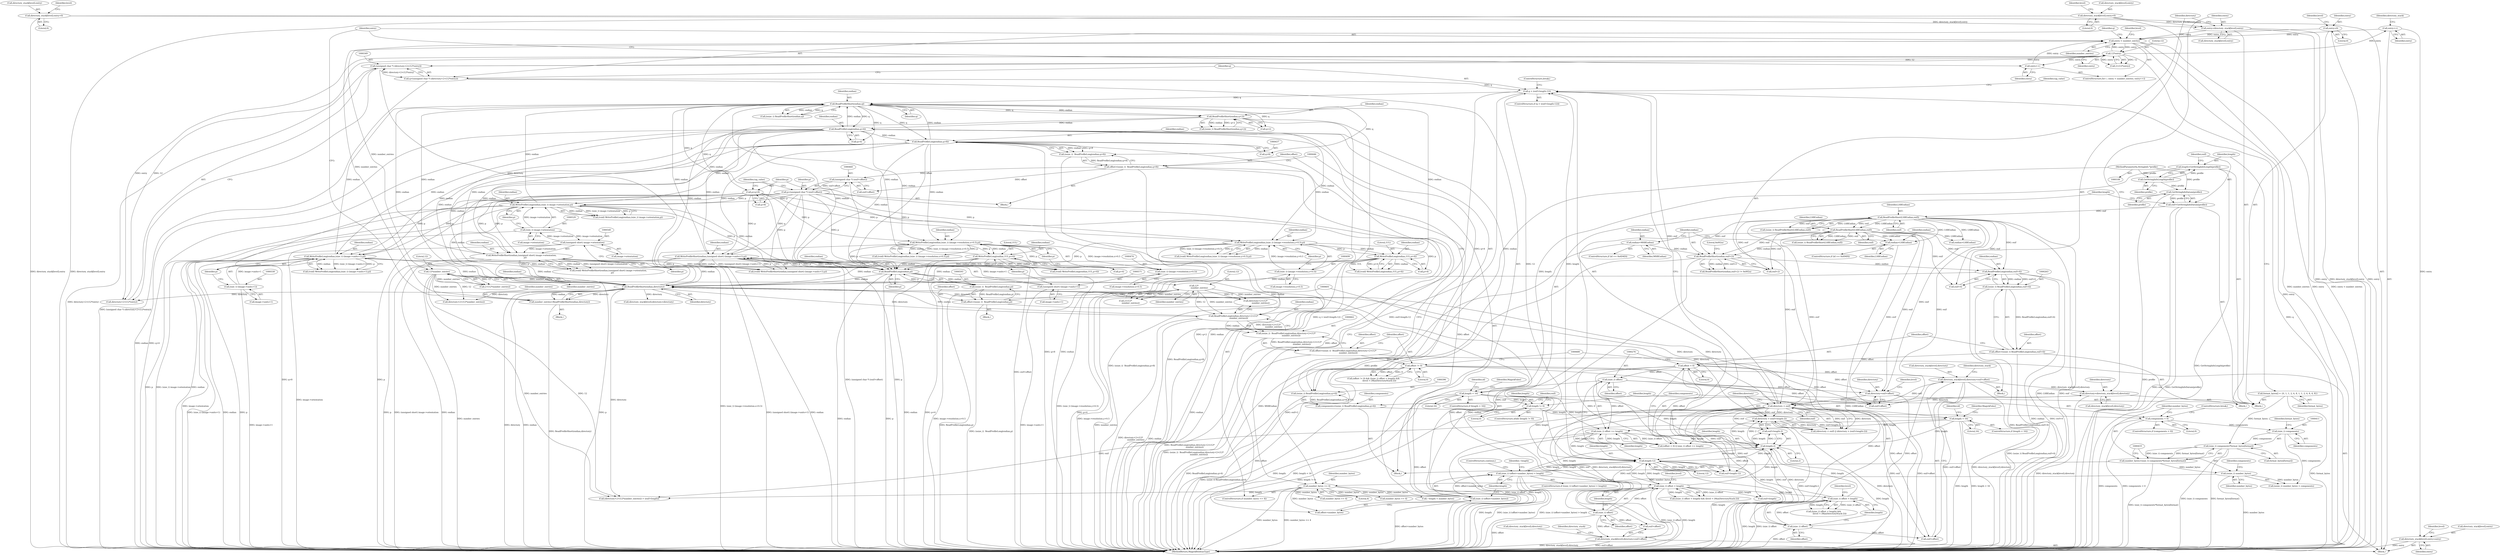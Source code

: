 digraph "0_ImageMagick_a7bb158b7bedd1449a34432feb3a67c8f1873bfa@array" {
"1000619" [label="(Call,directory_stack[level].entry=entry)"];
"1000617" [label="(Call,entry++)"];
"1000354" [label="(Call,12*entry)"];
"1000334" [label="(Call,entry < number_entries)"];
"1000289" [label="(Call,entry=0)"];
"1000337" [label="(Call,entry++)"];
"1000308" [label="(Call,entry=directory_stack[level].entry)"];
"1000637" [label="(Call,directory_stack[level].entry=0)"];
"1000698" [label="(Call,directory_stack[level].entry=0)"];
"1000328" [label="(Call,number_entries=ReadProfileShort(endian,directory))"];
"1000330" [label="(Call,ReadProfileShort(endian,directory))"];
"1000485" [label="(Call,WriteProfileLong(endian,1UL,p+4))"];
"1000471" [label="(Call,WriteProfileLong(endian,(size_t) (image->resolution.x+0.5),p))"];
"1000397" [label="(Call,ReadProfileLong(endian,q+4))"];
"1000377" [label="(Call,ReadProfileShort(endian,q+2))"];
"1000370" [label="(Call,ReadProfileShort(endian,q))"];
"1000510" [label="(Call,WriteProfileLong(endian,1UL,p+4))"];
"1000496" [label="(Call,WriteProfileLong(endian,(size_t) (image->resolution.y+0.5),p))"];
"1000438" [label="(Call,ReadProfileLong(endian,q+8))"];
"1000498" [label="(Call,(size_t) (image->resolution.y+0.5))"];
"1000427" [label="(Call,p=q+8)"];
"1000457" [label="(Call,p=(unsigned char *) (exif+offset))"];
"1000459" [label="(Call,(unsigned char *) (exif+offset))"];
"1000434" [label="(Call,offset=(ssize_t)  ReadProfileLong(endian,q+8))"];
"1000436" [label="(Call,(ssize_t)  ReadProfileLong(endian,q+8))"];
"1000555" [label="(Call,WriteProfileLong(endian,(size_t) (image->units+1),p))"];
"1000557" [label="(Call,(size_t) (image->units+1))"];
"1000526" [label="(Call,WriteProfileLong(endian,(size_t) image->orientation,p))"];
"1000528" [label="(Call,(size_t) image->orientation)"];
"1000539" [label="(Call,(unsigned short) image->orientation)"];
"1000568" [label="(Call,WriteProfileShort(endian,(unsigned short) (image->units+1),p))"];
"1000570" [label="(Call,(unsigned short) (image->units+1))"];
"1000537" [label="(Call,WriteProfileShort(endian,(unsigned short) image->orientation,\n            p))"];
"1000358" [label="(Call,q > (exif+length-12))"];
"1000346" [label="(Call,q=(unsigned char *) (directory+2+(12*entry)))"];
"1000348" [label="(Call,(unsigned char *) (directory+2+(12*entry)))"];
"1000317" [label="(Call,directory < exif)"];
"1000281" [label="(Call,directory=exif+offset)"];
"1000226" [label="(Call,ReadProfileShort(LSBEndian,exif))"];
"1000144" [label="(Call,ReadProfileShort(LSBEndian,exif))"];
"1000130" [label="(Call,exif=GetStringInfoDatum(profile))"];
"1000132" [label="(Call,GetStringInfoDatum(profile))"];
"1000128" [label="(Call,GetStringInfoLength(profile))"];
"1000110" [label="(MethodParameterIn,StringInfo *profile)"];
"1000275" [label="(Call,(size_t) offset)"];
"1000271" [label="(Call,offset < 0)"];
"1000260" [label="(Call,offset=(ssize_t) ReadProfileLong(endian,exif+4))"];
"1000262" [label="(Call,(ssize_t) ReadProfileLong(endian,exif+4))"];
"1000264" [label="(Call,ReadProfileLong(endian,exif+4))"];
"1000252" [label="(Call,ReadProfileShort(endian,exif+2))"];
"1000236" [label="(Call,endian=LSBEndian)"];
"1000244" [label="(Call,endian=MSBEndian)"];
"1000301" [label="(Call,directory=directory_stack[level].directory)"];
"1000628" [label="(Call,directory_stack[level].directory=exif+offset)"];
"1000600" [label="(Call,(size_t) offset)"];
"1000590" [label="(Call,offset=(ssize_t)  ReadProfileLong(endian,p))"];
"1000592" [label="(Call,(ssize_t)  ReadProfileLong(endian,p))"];
"1000594" [label="(Call,ReadProfileLong(endian,p))"];
"1000689" [label="(Call,directory_stack[level].directory=exif+offset)"];
"1000679" [label="(Call,(size_t) offset)"];
"1000674" [label="(Call,offset != 0)"];
"1000659" [label="(Call,offset=(ssize_t)  ReadProfileLong(endian,directory+2+(12*\n                number_entries)))"];
"1000661" [label="(Call,(ssize_t)  ReadProfileLong(endian,directory+2+(12*\n                number_entries)))"];
"1000663" [label="(Call,ReadProfileLong(endian,directory+2+(12*\n                number_entries)))"];
"1000669" [label="(Call,12*\n                number_entries)"];
"1000652" [label="(Call,12*number_entries)"];
"1000362" [label="(Call,length-12)"];
"1000678" [label="(Call,(size_t) offset < length)"];
"1000599" [label="(Call,(size_t) offset < length)"];
"1000444" [label="(Call,(size_t) (offset+number_bytes) > length)"];
"1000445" [label="(Call,(size_t) (offset+number_bytes))"];
"1000424" [label="(Call,number_bytes <= 4)"];
"1000418" [label="(Call,(ssize_t) number_bytes)"];
"1000407" [label="(Call,number_bytes=(size_t) components*format_bytes[format])"];
"1000409" [label="(Call,(size_t) components*format_bytes[format])"];
"1000410" [label="(Call,(size_t) components)"];
"1000403" [label="(Call,components < 0)"];
"1000393" [label="(Call,components=(ssize_t) ReadProfileLong(endian,q+4))"];
"1000395" [label="(Call,(ssize_t) ReadProfileLong(endian,q+4))"];
"1000122" [label="(Call,format_bytes[] = {0, 1, 1, 2, 4, 8, 1, 1, 2, 4, 8, 4, 8})"];
"1000217" [label="(Call,length < 16)"];
"1000157" [label="(Call,length != 0)"];
"1000135" [label="(Call,length < 16)"];
"1000126" [label="(Call,length=GetStringInfoLength(profile))"];
"1000274" [label="(Call,(size_t) offset >= length)"];
"1000324" [label="(Call,length-2)"];
"1000473" [label="(Call,(size_t) (image->resolution.x+0.5))"];
"1000320" [label="(Call,directory > (exif+length-2))"];
"1000487" [label="(Literal,1UL)"];
"1000375" [label="(Call,(ssize_t) ReadProfileShort(endian,q+2))"];
"1000436" [label="(Call,(ssize_t)  ReadProfileLong(endian,q+8))"];
"1000458" [label="(Identifier,p)"];
"1000122" [label="(Call,format_bytes[] = {0, 1, 1, 2, 4, 8, 1, 1, 2, 4, 8, 4, 8})"];
"1000131" [label="(Identifier,exif)"];
"1000695" [label="(Call,exif+offset)"];
"1000357" [label="(ControlStructure,if (q > (exif+length-12)))"];
"1000362" [label="(Call,length-12)"];
"1000405" [label="(Literal,0)"];
"1000689" [label="(Call,directory_stack[level].directory=exif+offset)"];
"1000310" [label="(Call,directory_stack[level].entry)"];
"1000336" [label="(Identifier,number_entries)"];
"1000371" [label="(Identifier,endian)"];
"1000434" [label="(Call,offset=(ssize_t)  ReadProfileLong(endian,q+8))"];
"1000296" [label="(Identifier,level)"];
"1000146" [label="(Identifier,exif)"];
"1000433" [label="(Block,)"];
"1000331" [label="(Identifier,endian)"];
"1000512" [label="(Literal,1UL)"];
"1000358" [label="(Call,q > (exif+length-12))"];
"1000690" [label="(Call,directory_stack[level].directory)"];
"1000133" [label="(Identifier,profile)"];
"1000591" [label="(Identifier,offset)"];
"1000660" [label="(Identifier,offset)"];
"1000237" [label="(Identifier,endian)"];
"1000367" [label="(Identifier,tag_value)"];
"1000370" [label="(Call,ReadProfileShort(endian,q))"];
"1000321" [label="(Identifier,directory)"];
"1000226" [label="(Call,ReadProfileShort(LSBEndian,exif))"];
"1000610" [label="(Call,directory_stack[level].directory=directory)"];
"1000678" [label="(Call,(size_t) offset < length)"];
"1000598" [label="(Call,((size_t) offset < length) && (level < (MaxDirectoryStack-2)))"];
"1000681" [label="(Identifier,offset)"];
"1000451" [label="(ControlStructure,continue;)"];
"1000393" [label="(Call,components=(ssize_t) ReadProfileLong(endian,q+4))"];
"1000406" [label="(ControlStructure,break;)"];
"1000663" [label="(Call,ReadProfileLong(endian,directory+2+(12*\n                number_entries)))"];
"1000317" [label="(Call,directory < exif)"];
"1000232" [label="(ControlStructure,if (id == 0x4949))"];
"1000216" [label="(ControlStructure,if (length < 16))"];
"1000278" [label="(Identifier,length)"];
"1000454" [label="(Identifier,~length)"];
"1000469" [label="(Call,(void) WriteProfileLong(endian,(size_t) (image->resolution.x+0.5),p))"];
"1000465" [label="(Identifier,tag_value)"];
"1000423" [label="(ControlStructure,if (number_bytes <= 4))"];
"1000291" [label="(Literal,0)"];
"1000227" [label="(Identifier,LSBEndian)"];
"1000494" [label="(Call,(void) WriteProfileLong(endian,(size_t) (image->resolution.y+0.5),p))"];
"1000527" [label="(Identifier,endian)"];
"1000333" [label="(ControlStructure,for ( ; entry < number_entries; entry++))"];
"1000688" [label="(Block,)"];
"1000513" [label="(Call,p+4)"];
"1000322" [label="(Call,exif+length-2)"];
"1000609" [label="(Block,)"];
"1000130" [label="(Call,exif=GetStringInfoDatum(profile))"];
"1000404" [label="(Identifier,components)"];
"1000236" [label="(Call,endian=LSBEndian)"];
"1000158" [label="(Identifier,length)"];
"1000346" [label="(Call,q=(unsigned char *) (directory+2+(12*entry)))"];
"1000262" [label="(Call,(ssize_t) ReadProfileLong(endian,exif+4))"];
"1000408" [label="(Identifier,number_bytes)"];
"1000273" [label="(Literal,0)"];
"1000360" [label="(Call,exif+length-12)"];
"1000270" [label="(Call,(offset < 0) || (size_t) offset >= length)"];
"1000590" [label="(Call,offset=(ssize_t)  ReadProfileLong(endian,p))"];
"1000414" [label="(Identifier,format_bytes)"];
"1000218" [label="(Identifier,length)"];
"1000264" [label="(Call,ReadProfileLong(endian,exif+4))"];
"1000594" [label="(Call,ReadProfileLong(endian,p))"];
"1000617" [label="(Call,entry++)"];
"1000486" [label="(Identifier,endian)"];
"1000535" [label="(Call,(void) WriteProfileShort(endian,(unsigned short) image->orientation,\n            p))"];
"1000648" [label="(Call,directory+2+(12*number_entries))"];
"1000301" [label="(Call,directory=directory_stack[level].directory)"];
"1000244" [label="(Call,endian=MSBEndian)"];
"1000709" [label="(Identifier,level)"];
"1000298" [label="(Block,)"];
"1000600" [label="(Call,(size_t) offset)"];
"1000398" [label="(Identifier,endian)"];
"1000350" [label="(Call,directory+2+(12*entry))"];
"1000655" [label="(Call,exif+length)"];
"1000453" [label="(Call,~length < number_bytes)"];
"1000713" [label="(MethodReturn,MagickBooleanType)"];
"1000274" [label="(Call,(size_t) offset >= length)"];
"1000334" [label="(Call,entry < number_entries)"];
"1000397" [label="(Call,ReadProfileLong(endian,q+4))"];
"1000136" [label="(Identifier,length)"];
"1000589" [label="(Block,)"];
"1000595" [label="(Identifier,endian)"];
"1000664" [label="(Identifier,endian)"];
"1000356" [label="(Identifier,entry)"];
"1000471" [label="(Call,WriteProfileLong(endian,(size_t) (image->resolution.x+0.5),p))"];
"1000682" [label="(Identifier,length)"];
"1000429" [label="(Call,q+8)"];
"1000110" [label="(MethodParameterIn,StringInfo *profile)"];
"1000425" [label="(Identifier,number_bytes)"];
"1000637" [label="(Call,directory_stack[level].entry=0)"];
"1000407" [label="(Call,number_bytes=(size_t) components*format_bytes[format])"];
"1000337" [label="(Call,entry++)"];
"1000282" [label="(Identifier,directory)"];
"1000347" [label="(Identifier,q)"];
"1000435" [label="(Identifier,offset)"];
"1000572" [label="(Call,image->units+1)"];
"1000638" [label="(Call,directory_stack[level].entry)"];
"1000440" [label="(Call,q+8)"];
"1000339" [label="(Block,)"];
"1000520" [label="(Call,number_bytes == 4)"];
"1000653" [label="(Literal,12)"];
"1000142" [label="(Call,(ssize_t) ReadProfileShort(LSBEndian,exif))"];
"1000619" [label="(Call,directory_stack[level].entry=entry)"];
"1000568" [label="(Call,WriteProfileShort(endian,(unsigned short) (image->units+1),p))"];
"1000498" [label="(Call,(size_t) (image->resolution.y+0.5))"];
"1000445" [label="(Call,(size_t) (offset+number_bytes))"];
"1000253" [label="(Identifier,endian)"];
"1000355" [label="(Literal,12)"];
"1000428" [label="(Identifier,p)"];
"1000670" [label="(Literal,12)"];
"1000413" [label="(Call,format_bytes[format])"];
"1000394" [label="(Identifier,components)"];
"1000570" [label="(Call,(unsigned short) (image->units+1))"];
"1000127" [label="(Identifier,length)"];
"1000335" [label="(Identifier,entry)"];
"1000603" [label="(Identifier,length)"];
"1000701" [label="(Identifier,directory_stack)"];
"1000402" [label="(ControlStructure,if (components < 0))"];
"1000399" [label="(Call,q+4)"];
"1000308" [label="(Call,entry=directory_stack[level].entry)"];
"1000698" [label="(Call,directory_stack[level].entry=0)"];
"1000424" [label="(Call,number_bytes <= 4)"];
"1000539" [label="(Call,(unsigned short) image->orientation)"];
"1000538" [label="(Identifier,endian)"];
"1000510" [label="(Call,WriteProfileLong(endian,1UL,p+4))"];
"1000257" [label="(Literal,0x002a)"];
"1000141" [label="(Identifier,id)"];
"1000679" [label="(Call,(size_t) offset)"];
"1000229" [label="(Call,endian=LSBEndian)"];
"1000318" [label="(Identifier,directory)"];
"1000704" [label="(Literal,0)"];
"1000473" [label="(Call,(size_t) (image->resolution.x+0.5))"];
"1000332" [label="(Identifier,directory)"];
"1000496" [label="(Call,WriteProfileLong(endian,(size_t) (image->resolution.y+0.5),p))"];
"1000530" [label="(Call,image->orientation)"];
"1000251" [label="(Call,ReadProfileShort(endian,exif+2) != 0x002a)"];
"1000592" [label="(Call,(ssize_t)  ReadProfileLong(endian,p))"];
"1000596" [label="(Identifier,p)"];
"1000706" [label="(Identifier,level)"];
"1000224" [label="(Call,(ssize_t) ReadProfileShort(LSBEndian,exif))"];
"1000511" [label="(Identifier,endian)"];
"1000272" [label="(Identifier,offset)"];
"1000677" [label="(Call,((size_t) offset < length) &&\n                  (level < (MaxDirectoryStack-2)))"];
"1000132" [label="(Call,GetStringInfoDatum(profile))"];
"1000223" [label="(Identifier,id)"];
"1000667" [label="(Call,2+(12*\n                number_entries))"];
"1000457" [label="(Call,p=(unsigned char *) (exif+offset))"];
"1000128" [label="(Call,GetStringInfoLength(profile))"];
"1000364" [label="(Literal,12)"];
"1000669" [label="(Call,12*\n                number_entries)"];
"1000365" [label="(ControlStructure,break;)"];
"1000673" [label="(Call,(offset != 0) && ((size_t) offset < length) &&\n                  (level < (MaxDirectoryStack-2)))"];
"1000569" [label="(Identifier,endian)"];
"1000427" [label="(Call,p=q+8)"];
"1000329" [label="(Identifier,number_entries)"];
"1000566" [label="(Call,(void) WriteProfileShort(endian,(unsigned short) (image->units+1),p))"];
"1000287" [label="(Identifier,level)"];
"1000330" [label="(Call,ReadProfileShort(endian,directory))"];
"1000303" [label="(Call,directory_stack[level].directory)"];
"1000111" [label="(Block,)"];
"1000320" [label="(Call,directory > (exif+length-2))"];
"1000507" [label="(Identifier,p)"];
"1000254" [label="(Call,exif+2)"];
"1000643" [label="(Literal,0)"];
"1000659" [label="(Call,offset=(ssize_t)  ReadProfileLong(endian,directory+2+(12*\n                number_entries)))"];
"1000219" [label="(Literal,16)"];
"1000665" [label="(Call,directory+2+(12*\n                number_entries))"];
"1000671" [label="(Identifier,number_entries)"];
"1000271" [label="(Call,offset < 0)"];
"1000325" [label="(Identifier,length)"];
"1000500" [label="(Call,image->resolution.y+0.5)"];
"1000240" [label="(ControlStructure,if (id == 0x4D4D))"];
"1000293" [label="(Block,)"];
"1000281" [label="(Call,directory=exif+offset)"];
"1000165" [label="(Identifier,exif)"];
"1000622" [label="(Identifier,directory_stack)"];
"1000316" [label="(Call,(directory < exif) || (directory > (exif+length-2)))"];
"1000544" [label="(Identifier,p)"];
"1000145" [label="(Identifier,LSBEndian)"];
"1000378" [label="(Identifier,endian)"];
"1000533" [label="(Identifier,p)"];
"1000485" [label="(Call,WriteProfileLong(endian,1UL,p+4))"];
"1000246" [label="(Identifier,MSBEndian)"];
"1000599" [label="(Call,(size_t) offset < length)"];
"1000475" [label="(Call,image->resolution.x+0.5)"];
"1000156" [label="(ControlStructure,while (length != 0))"];
"1000372" [label="(Identifier,q)"];
"1000245" [label="(Identifier,endian)"];
"1000302" [label="(Identifier,directory)"];
"1000283" [label="(Call,exif+offset)"];
"1000134" [label="(ControlStructure,if (length < 16))"];
"1000221" [label="(Identifier,MagickFalse)"];
"1000260" [label="(Call,offset=(ssize_t) ReadProfileLong(endian,exif+4))"];
"1000647" [label="(Call,(directory+2+(12*number_entries)) > (exif+length))"];
"1000217" [label="(Call,length < 16)"];
"1000559" [label="(Call,image->units+1)"];
"1000418" [label="(Call,(ssize_t) number_bytes)"];
"1000412" [label="(Identifier,components)"];
"1000625" [label="(Identifier,entry)"];
"1000684" [label="(Identifier,level)"];
"1000417" [label="(Call,(ssize_t) number_bytes < components)"];
"1000541" [label="(Call,image->orientation)"];
"1000438" [label="(Call,ReadProfileLong(endian,q+8))"];
"1000675" [label="(Identifier,offset)"];
"1000508" [label="(Call,(void) WriteProfileLong(endian,1UL,p+4))"];
"1000426" [label="(Literal,4)"];
"1000537" [label="(Call,WriteProfileShort(endian,(unsigned short) image->orientation,\n            p))"];
"1000443" [label="(ControlStructure,if ((size_t) (offset+number_bytes) > length))"];
"1000275" [label="(Call,(size_t) offset)"];
"1000363" [label="(Identifier,length)"];
"1000483" [label="(Call,(void) WriteProfileLong(endian,1UL,p+4))"];
"1000379" [label="(Call,q+2)"];
"1000661" [label="(Call,(ssize_t)  ReadProfileLong(endian,directory+2+(12*\n                number_entries)))"];
"1000482" [label="(Identifier,p)"];
"1000326" [label="(Literal,2)"];
"1000627" [label="(Identifier,level)"];
"1000459" [label="(Call,(unsigned char *) (exif+offset))"];
"1000472" [label="(Identifier,endian)"];
"1000528" [label="(Call,(size_t) image->orientation)"];
"1000555" [label="(Call,WriteProfileLong(endian,(size_t) (image->units+1),p))"];
"1000553" [label="(Call,(void) WriteProfileLong(endian,(size_t) (image->units+1),p))"];
"1000654" [label="(Identifier,number_entries)"];
"1000289" [label="(Call,entry=0)"];
"1000261" [label="(Identifier,offset)"];
"1000605" [label="(Identifier,level)"];
"1000602" [label="(Identifier,offset)"];
"1000420" [label="(Identifier,number_bytes)"];
"1000354" [label="(Call,12*entry)"];
"1000309" [label="(Identifier,entry)"];
"1000699" [label="(Call,directory_stack[level].entry)"];
"1000461" [label="(Call,exif+offset)"];
"1000620" [label="(Call,directory_stack[level].entry)"];
"1000557" [label="(Call,(size_t) (image->units+1))"];
"1000228" [label="(Identifier,exif)"];
"1000652" [label="(Call,12*number_entries)"];
"1000139" [label="(Identifier,MagickFalse)"];
"1000447" [label="(Call,offset+number_bytes)"];
"1000144" [label="(Call,ReadProfileShort(LSBEndian,exif))"];
"1000634" [label="(Call,exif+offset)"];
"1000421" [label="(Identifier,components)"];
"1000290" [label="(Identifier,entry)"];
"1000628" [label="(Call,directory_stack[level].directory=exif+offset)"];
"1000129" [label="(Identifier,profile)"];
"1000444" [label="(Call,(size_t) (offset+number_bytes) > length)"];
"1000328" [label="(Call,number_entries=ReadProfileShort(endian,directory))"];
"1000338" [label="(Identifier,entry)"];
"1000409" [label="(Call,(size_t) components*format_bytes[format])"];
"1000319" [label="(Identifier,exif)"];
"1000137" [label="(Literal,16)"];
"1000676" [label="(Literal,0)"];
"1000238" [label="(Identifier,LSBEndian)"];
"1000410" [label="(Call,(size_t) components)"];
"1000395" [label="(Call,(ssize_t) ReadProfileLong(endian,q+4))"];
"1000252" [label="(Call,ReadProfileShort(endian,exif+2))"];
"1000439" [label="(Identifier,endian)"];
"1000352" [label="(Call,2+(12*entry))"];
"1000556" [label="(Identifier,endian)"];
"1000497" [label="(Identifier,endian)"];
"1000157" [label="(Call,length != 0)"];
"1000650" [label="(Call,2+(12*number_entries))"];
"1000645" [label="(Identifier,level)"];
"1000674" [label="(Call,offset != 0)"];
"1000348" [label="(Call,(unsigned char *) (directory+2+(12*entry)))"];
"1000618" [label="(Identifier,entry)"];
"1000450" [label="(Identifier,length)"];
"1000577" [label="(Identifier,p)"];
"1000377" [label="(Call,ReadProfileShort(endian,q+2))"];
"1000526" [label="(Call,WriteProfileLong(endian,(size_t) image->orientation,p))"];
"1000277" [label="(Identifier,offset)"];
"1000359" [label="(Identifier,q)"];
"1000159" [label="(Literal,0)"];
"1000629" [label="(Call,directory_stack[level].directory)"];
"1000549" [label="(Call,number_bytes == 4)"];
"1000324" [label="(Call,length-2)"];
"1000135" [label="(Call,length < 16)"];
"1000564" [label="(Identifier,p)"];
"1000403" [label="(Call,components < 0)"];
"1000488" [label="(Call,p+4)"];
"1000265" [label="(Identifier,endian)"];
"1000640" [label="(Identifier,directory_stack)"];
"1000123" [label="(Identifier,format_bytes)"];
"1000126" [label="(Call,length=GetStringInfoLength(profile))"];
"1000524" [label="(Call,(void) WriteProfileLong(endian,(size_t) image->orientation,p))"];
"1000368" [label="(Call,(ssize_t) ReadProfileShort(endian,q))"];
"1000266" [label="(Call,exif+4)"];
"1000619" -> "1000609"  [label="AST: "];
"1000619" -> "1000625"  [label="CFG: "];
"1000620" -> "1000619"  [label="AST: "];
"1000625" -> "1000619"  [label="AST: "];
"1000627" -> "1000619"  [label="CFG: "];
"1000619" -> "1000713"  [label="DDG: entry"];
"1000617" -> "1000619"  [label="DDG: entry"];
"1000617" -> "1000609"  [label="AST: "];
"1000617" -> "1000618"  [label="CFG: "];
"1000618" -> "1000617"  [label="AST: "];
"1000622" -> "1000617"  [label="CFG: "];
"1000617" -> "1000334"  [label="DDG: entry"];
"1000354" -> "1000617"  [label="DDG: entry"];
"1000354" -> "1000352"  [label="AST: "];
"1000354" -> "1000356"  [label="CFG: "];
"1000355" -> "1000354"  [label="AST: "];
"1000356" -> "1000354"  [label="AST: "];
"1000352" -> "1000354"  [label="CFG: "];
"1000354" -> "1000713"  [label="DDG: entry"];
"1000354" -> "1000334"  [label="DDG: entry"];
"1000354" -> "1000337"  [label="DDG: entry"];
"1000354" -> "1000348"  [label="DDG: 12"];
"1000354" -> "1000348"  [label="DDG: entry"];
"1000354" -> "1000350"  [label="DDG: 12"];
"1000354" -> "1000350"  [label="DDG: entry"];
"1000354" -> "1000352"  [label="DDG: 12"];
"1000354" -> "1000352"  [label="DDG: entry"];
"1000334" -> "1000354"  [label="DDG: entry"];
"1000334" -> "1000333"  [label="AST: "];
"1000334" -> "1000336"  [label="CFG: "];
"1000335" -> "1000334"  [label="AST: "];
"1000336" -> "1000334"  [label="AST: "];
"1000709" -> "1000334"  [label="CFG: "];
"1000347" -> "1000334"  [label="CFG: "];
"1000334" -> "1000713"  [label="DDG: entry < number_entries"];
"1000334" -> "1000713"  [label="DDG: number_entries"];
"1000334" -> "1000713"  [label="DDG: entry"];
"1000289" -> "1000334"  [label="DDG: entry"];
"1000337" -> "1000334"  [label="DDG: entry"];
"1000308" -> "1000334"  [label="DDG: entry"];
"1000328" -> "1000334"  [label="DDG: number_entries"];
"1000334" -> "1000652"  [label="DDG: number_entries"];
"1000289" -> "1000111"  [label="AST: "];
"1000289" -> "1000291"  [label="CFG: "];
"1000290" -> "1000289"  [label="AST: "];
"1000291" -> "1000289"  [label="AST: "];
"1000296" -> "1000289"  [label="CFG: "];
"1000289" -> "1000713"  [label="DDG: entry"];
"1000337" -> "1000333"  [label="AST: "];
"1000337" -> "1000338"  [label="CFG: "];
"1000338" -> "1000337"  [label="AST: "];
"1000335" -> "1000337"  [label="CFG: "];
"1000308" -> "1000298"  [label="AST: "];
"1000308" -> "1000310"  [label="CFG: "];
"1000309" -> "1000308"  [label="AST: "];
"1000310" -> "1000308"  [label="AST: "];
"1000318" -> "1000308"  [label="CFG: "];
"1000308" -> "1000713"  [label="DDG: directory_stack[level].entry"];
"1000308" -> "1000713"  [label="DDG: entry"];
"1000637" -> "1000308"  [label="DDG: directory_stack[level].entry"];
"1000698" -> "1000308"  [label="DDG: directory_stack[level].entry"];
"1000637" -> "1000609"  [label="AST: "];
"1000637" -> "1000643"  [label="CFG: "];
"1000638" -> "1000637"  [label="AST: "];
"1000643" -> "1000637"  [label="AST: "];
"1000645" -> "1000637"  [label="CFG: "];
"1000637" -> "1000713"  [label="DDG: directory_stack[level].entry"];
"1000698" -> "1000688"  [label="AST: "];
"1000698" -> "1000704"  [label="CFG: "];
"1000699" -> "1000698"  [label="AST: "];
"1000704" -> "1000698"  [label="AST: "];
"1000706" -> "1000698"  [label="CFG: "];
"1000698" -> "1000713"  [label="DDG: directory_stack[level].entry"];
"1000328" -> "1000293"  [label="AST: "];
"1000328" -> "1000330"  [label="CFG: "];
"1000329" -> "1000328"  [label="AST: "];
"1000330" -> "1000328"  [label="AST: "];
"1000335" -> "1000328"  [label="CFG: "];
"1000328" -> "1000713"  [label="DDG: ReadProfileShort(endian,directory)"];
"1000330" -> "1000328"  [label="DDG: endian"];
"1000330" -> "1000328"  [label="DDG: directory"];
"1000330" -> "1000332"  [label="CFG: "];
"1000331" -> "1000330"  [label="AST: "];
"1000332" -> "1000330"  [label="AST: "];
"1000330" -> "1000713"  [label="DDG: endian"];
"1000330" -> "1000713"  [label="DDG: directory"];
"1000330" -> "1000317"  [label="DDG: directory"];
"1000485" -> "1000330"  [label="DDG: endian"];
"1000663" -> "1000330"  [label="DDG: endian"];
"1000510" -> "1000330"  [label="DDG: endian"];
"1000264" -> "1000330"  [label="DDG: endian"];
"1000555" -> "1000330"  [label="DDG: endian"];
"1000568" -> "1000330"  [label="DDG: endian"];
"1000594" -> "1000330"  [label="DDG: endian"];
"1000397" -> "1000330"  [label="DDG: endian"];
"1000526" -> "1000330"  [label="DDG: endian"];
"1000377" -> "1000330"  [label="DDG: endian"];
"1000537" -> "1000330"  [label="DDG: endian"];
"1000438" -> "1000330"  [label="DDG: endian"];
"1000317" -> "1000330"  [label="DDG: directory"];
"1000320" -> "1000330"  [label="DDG: directory"];
"1000330" -> "1000348"  [label="DDG: directory"];
"1000330" -> "1000350"  [label="DDG: directory"];
"1000330" -> "1000370"  [label="DDG: endian"];
"1000330" -> "1000610"  [label="DDG: directory"];
"1000330" -> "1000647"  [label="DDG: directory"];
"1000330" -> "1000648"  [label="DDG: directory"];
"1000330" -> "1000663"  [label="DDG: directory"];
"1000330" -> "1000665"  [label="DDG: directory"];
"1000485" -> "1000483"  [label="AST: "];
"1000485" -> "1000488"  [label="CFG: "];
"1000486" -> "1000485"  [label="AST: "];
"1000487" -> "1000485"  [label="AST: "];
"1000488" -> "1000485"  [label="AST: "];
"1000483" -> "1000485"  [label="CFG: "];
"1000485" -> "1000713"  [label="DDG: endian"];
"1000485" -> "1000713"  [label="DDG: p+4"];
"1000485" -> "1000370"  [label="DDG: endian"];
"1000485" -> "1000483"  [label="DDG: endian"];
"1000485" -> "1000483"  [label="DDG: 1UL"];
"1000485" -> "1000483"  [label="DDG: p+4"];
"1000471" -> "1000485"  [label="DDG: endian"];
"1000471" -> "1000485"  [label="DDG: p"];
"1000485" -> "1000594"  [label="DDG: endian"];
"1000471" -> "1000469"  [label="AST: "];
"1000471" -> "1000482"  [label="CFG: "];
"1000472" -> "1000471"  [label="AST: "];
"1000473" -> "1000471"  [label="AST: "];
"1000482" -> "1000471"  [label="AST: "];
"1000469" -> "1000471"  [label="CFG: "];
"1000471" -> "1000713"  [label="DDG: (size_t) (image->resolution.x+0.5)"];
"1000471" -> "1000469"  [label="DDG: endian"];
"1000471" -> "1000469"  [label="DDG: (size_t) (image->resolution.x+0.5)"];
"1000471" -> "1000469"  [label="DDG: p"];
"1000397" -> "1000471"  [label="DDG: endian"];
"1000438" -> "1000471"  [label="DDG: endian"];
"1000473" -> "1000471"  [label="DDG: image->resolution.x+0.5"];
"1000427" -> "1000471"  [label="DDG: p"];
"1000457" -> "1000471"  [label="DDG: p"];
"1000471" -> "1000488"  [label="DDG: p"];
"1000471" -> "1000594"  [label="DDG: p"];
"1000397" -> "1000395"  [label="AST: "];
"1000397" -> "1000399"  [label="CFG: "];
"1000398" -> "1000397"  [label="AST: "];
"1000399" -> "1000397"  [label="AST: "];
"1000395" -> "1000397"  [label="CFG: "];
"1000397" -> "1000713"  [label="DDG: endian"];
"1000397" -> "1000713"  [label="DDG: q+4"];
"1000397" -> "1000370"  [label="DDG: endian"];
"1000397" -> "1000395"  [label="DDG: endian"];
"1000397" -> "1000395"  [label="DDG: q+4"];
"1000377" -> "1000397"  [label="DDG: endian"];
"1000370" -> "1000397"  [label="DDG: q"];
"1000397" -> "1000438"  [label="DDG: endian"];
"1000397" -> "1000496"  [label="DDG: endian"];
"1000397" -> "1000526"  [label="DDG: endian"];
"1000397" -> "1000537"  [label="DDG: endian"];
"1000397" -> "1000555"  [label="DDG: endian"];
"1000397" -> "1000568"  [label="DDG: endian"];
"1000397" -> "1000594"  [label="DDG: endian"];
"1000377" -> "1000375"  [label="AST: "];
"1000377" -> "1000379"  [label="CFG: "];
"1000378" -> "1000377"  [label="AST: "];
"1000379" -> "1000377"  [label="AST: "];
"1000375" -> "1000377"  [label="CFG: "];
"1000377" -> "1000713"  [label="DDG: q+2"];
"1000377" -> "1000713"  [label="DDG: endian"];
"1000377" -> "1000375"  [label="DDG: endian"];
"1000377" -> "1000375"  [label="DDG: q+2"];
"1000370" -> "1000377"  [label="DDG: endian"];
"1000370" -> "1000377"  [label="DDG: q"];
"1000370" -> "1000368"  [label="AST: "];
"1000370" -> "1000372"  [label="CFG: "];
"1000371" -> "1000370"  [label="AST: "];
"1000372" -> "1000370"  [label="AST: "];
"1000368" -> "1000370"  [label="CFG: "];
"1000370" -> "1000368"  [label="DDG: endian"];
"1000370" -> "1000368"  [label="DDG: q"];
"1000510" -> "1000370"  [label="DDG: endian"];
"1000555" -> "1000370"  [label="DDG: endian"];
"1000526" -> "1000370"  [label="DDG: endian"];
"1000568" -> "1000370"  [label="DDG: endian"];
"1000537" -> "1000370"  [label="DDG: endian"];
"1000438" -> "1000370"  [label="DDG: endian"];
"1000358" -> "1000370"  [label="DDG: q"];
"1000370" -> "1000379"  [label="DDG: q"];
"1000370" -> "1000399"  [label="DDG: q"];
"1000370" -> "1000427"  [label="DDG: q"];
"1000370" -> "1000429"  [label="DDG: q"];
"1000370" -> "1000438"  [label="DDG: q"];
"1000370" -> "1000440"  [label="DDG: q"];
"1000510" -> "1000508"  [label="AST: "];
"1000510" -> "1000513"  [label="CFG: "];
"1000511" -> "1000510"  [label="AST: "];
"1000512" -> "1000510"  [label="AST: "];
"1000513" -> "1000510"  [label="AST: "];
"1000508" -> "1000510"  [label="CFG: "];
"1000510" -> "1000713"  [label="DDG: p+4"];
"1000510" -> "1000713"  [label="DDG: endian"];
"1000510" -> "1000508"  [label="DDG: endian"];
"1000510" -> "1000508"  [label="DDG: 1UL"];
"1000510" -> "1000508"  [label="DDG: p+4"];
"1000496" -> "1000510"  [label="DDG: endian"];
"1000496" -> "1000510"  [label="DDG: p"];
"1000510" -> "1000594"  [label="DDG: endian"];
"1000496" -> "1000494"  [label="AST: "];
"1000496" -> "1000507"  [label="CFG: "];
"1000497" -> "1000496"  [label="AST: "];
"1000498" -> "1000496"  [label="AST: "];
"1000507" -> "1000496"  [label="AST: "];
"1000494" -> "1000496"  [label="CFG: "];
"1000496" -> "1000713"  [label="DDG: (size_t) (image->resolution.y+0.5)"];
"1000496" -> "1000494"  [label="DDG: endian"];
"1000496" -> "1000494"  [label="DDG: (size_t) (image->resolution.y+0.5)"];
"1000496" -> "1000494"  [label="DDG: p"];
"1000438" -> "1000496"  [label="DDG: endian"];
"1000498" -> "1000496"  [label="DDG: image->resolution.y+0.5"];
"1000427" -> "1000496"  [label="DDG: p"];
"1000457" -> "1000496"  [label="DDG: p"];
"1000496" -> "1000513"  [label="DDG: p"];
"1000496" -> "1000594"  [label="DDG: p"];
"1000438" -> "1000436"  [label="AST: "];
"1000438" -> "1000440"  [label="CFG: "];
"1000439" -> "1000438"  [label="AST: "];
"1000440" -> "1000438"  [label="AST: "];
"1000436" -> "1000438"  [label="CFG: "];
"1000438" -> "1000713"  [label="DDG: q+8"];
"1000438" -> "1000713"  [label="DDG: endian"];
"1000438" -> "1000436"  [label="DDG: endian"];
"1000438" -> "1000436"  [label="DDG: q+8"];
"1000438" -> "1000526"  [label="DDG: endian"];
"1000438" -> "1000537"  [label="DDG: endian"];
"1000438" -> "1000555"  [label="DDG: endian"];
"1000438" -> "1000568"  [label="DDG: endian"];
"1000438" -> "1000594"  [label="DDG: endian"];
"1000498" -> "1000500"  [label="CFG: "];
"1000499" -> "1000498"  [label="AST: "];
"1000500" -> "1000498"  [label="AST: "];
"1000507" -> "1000498"  [label="CFG: "];
"1000498" -> "1000713"  [label="DDG: image->resolution.y+0.5"];
"1000427" -> "1000423"  [label="AST: "];
"1000427" -> "1000429"  [label="CFG: "];
"1000428" -> "1000427"  [label="AST: "];
"1000429" -> "1000427"  [label="AST: "];
"1000465" -> "1000427"  [label="CFG: "];
"1000427" -> "1000713"  [label="DDG: p"];
"1000427" -> "1000713"  [label="DDG: q+8"];
"1000427" -> "1000526"  [label="DDG: p"];
"1000427" -> "1000537"  [label="DDG: p"];
"1000427" -> "1000555"  [label="DDG: p"];
"1000427" -> "1000568"  [label="DDG: p"];
"1000427" -> "1000594"  [label="DDG: p"];
"1000457" -> "1000433"  [label="AST: "];
"1000457" -> "1000459"  [label="CFG: "];
"1000458" -> "1000457"  [label="AST: "];
"1000459" -> "1000457"  [label="AST: "];
"1000465" -> "1000457"  [label="CFG: "];
"1000457" -> "1000713"  [label="DDG: (unsigned char *) (exif+offset)"];
"1000457" -> "1000713"  [label="DDG: p"];
"1000459" -> "1000457"  [label="DDG: exif+offset"];
"1000457" -> "1000526"  [label="DDG: p"];
"1000457" -> "1000537"  [label="DDG: p"];
"1000457" -> "1000555"  [label="DDG: p"];
"1000457" -> "1000568"  [label="DDG: p"];
"1000457" -> "1000594"  [label="DDG: p"];
"1000459" -> "1000461"  [label="CFG: "];
"1000460" -> "1000459"  [label="AST: "];
"1000461" -> "1000459"  [label="AST: "];
"1000459" -> "1000713"  [label="DDG: exif+offset"];
"1000434" -> "1000459"  [label="DDG: offset"];
"1000434" -> "1000433"  [label="AST: "];
"1000434" -> "1000436"  [label="CFG: "];
"1000435" -> "1000434"  [label="AST: "];
"1000436" -> "1000434"  [label="AST: "];
"1000446" -> "1000434"  [label="CFG: "];
"1000434" -> "1000713"  [label="DDG: (ssize_t)  ReadProfileLong(endian,q+8)"];
"1000436" -> "1000434"  [label="DDG: ReadProfileLong(endian,q+8)"];
"1000434" -> "1000445"  [label="DDG: offset"];
"1000434" -> "1000447"  [label="DDG: offset"];
"1000434" -> "1000461"  [label="DDG: offset"];
"1000437" -> "1000436"  [label="AST: "];
"1000436" -> "1000713"  [label="DDG: ReadProfileLong(endian,q+8)"];
"1000555" -> "1000553"  [label="AST: "];
"1000555" -> "1000564"  [label="CFG: "];
"1000556" -> "1000555"  [label="AST: "];
"1000557" -> "1000555"  [label="AST: "];
"1000564" -> "1000555"  [label="AST: "];
"1000553" -> "1000555"  [label="CFG: "];
"1000555" -> "1000713"  [label="DDG: (size_t) (image->units+1)"];
"1000555" -> "1000713"  [label="DDG: endian"];
"1000555" -> "1000713"  [label="DDG: p"];
"1000555" -> "1000553"  [label="DDG: endian"];
"1000555" -> "1000553"  [label="DDG: (size_t) (image->units+1)"];
"1000555" -> "1000553"  [label="DDG: p"];
"1000557" -> "1000555"  [label="DDG: image->units+1"];
"1000555" -> "1000594"  [label="DDG: endian"];
"1000555" -> "1000594"  [label="DDG: p"];
"1000557" -> "1000559"  [label="CFG: "];
"1000558" -> "1000557"  [label="AST: "];
"1000559" -> "1000557"  [label="AST: "];
"1000564" -> "1000557"  [label="CFG: "];
"1000557" -> "1000713"  [label="DDG: image->units+1"];
"1000526" -> "1000524"  [label="AST: "];
"1000526" -> "1000533"  [label="CFG: "];
"1000527" -> "1000526"  [label="AST: "];
"1000528" -> "1000526"  [label="AST: "];
"1000533" -> "1000526"  [label="AST: "];
"1000524" -> "1000526"  [label="CFG: "];
"1000526" -> "1000713"  [label="DDG: p"];
"1000526" -> "1000713"  [label="DDG: (size_t) image->orientation"];
"1000526" -> "1000713"  [label="DDG: endian"];
"1000526" -> "1000524"  [label="DDG: endian"];
"1000526" -> "1000524"  [label="DDG: (size_t) image->orientation"];
"1000526" -> "1000524"  [label="DDG: p"];
"1000528" -> "1000526"  [label="DDG: image->orientation"];
"1000526" -> "1000594"  [label="DDG: endian"];
"1000526" -> "1000594"  [label="DDG: p"];
"1000528" -> "1000530"  [label="CFG: "];
"1000529" -> "1000528"  [label="AST: "];
"1000530" -> "1000528"  [label="AST: "];
"1000533" -> "1000528"  [label="CFG: "];
"1000528" -> "1000713"  [label="DDG: image->orientation"];
"1000539" -> "1000528"  [label="DDG: image->orientation"];
"1000528" -> "1000539"  [label="DDG: image->orientation"];
"1000539" -> "1000537"  [label="AST: "];
"1000539" -> "1000541"  [label="CFG: "];
"1000540" -> "1000539"  [label="AST: "];
"1000541" -> "1000539"  [label="AST: "];
"1000544" -> "1000539"  [label="CFG: "];
"1000539" -> "1000713"  [label="DDG: image->orientation"];
"1000539" -> "1000537"  [label="DDG: image->orientation"];
"1000568" -> "1000566"  [label="AST: "];
"1000568" -> "1000577"  [label="CFG: "];
"1000569" -> "1000568"  [label="AST: "];
"1000570" -> "1000568"  [label="AST: "];
"1000577" -> "1000568"  [label="AST: "];
"1000566" -> "1000568"  [label="CFG: "];
"1000568" -> "1000713"  [label="DDG: endian"];
"1000568" -> "1000713"  [label="DDG: p"];
"1000568" -> "1000713"  [label="DDG: (unsigned short) (image->units+1)"];
"1000568" -> "1000566"  [label="DDG: endian"];
"1000568" -> "1000566"  [label="DDG: (unsigned short) (image->units+1)"];
"1000568" -> "1000566"  [label="DDG: p"];
"1000570" -> "1000568"  [label="DDG: image->units+1"];
"1000568" -> "1000594"  [label="DDG: endian"];
"1000568" -> "1000594"  [label="DDG: p"];
"1000570" -> "1000572"  [label="CFG: "];
"1000571" -> "1000570"  [label="AST: "];
"1000572" -> "1000570"  [label="AST: "];
"1000577" -> "1000570"  [label="CFG: "];
"1000570" -> "1000713"  [label="DDG: image->units+1"];
"1000537" -> "1000535"  [label="AST: "];
"1000537" -> "1000544"  [label="CFG: "];
"1000538" -> "1000537"  [label="AST: "];
"1000544" -> "1000537"  [label="AST: "];
"1000535" -> "1000537"  [label="CFG: "];
"1000537" -> "1000713"  [label="DDG: (unsigned short) image->orientation"];
"1000537" -> "1000713"  [label="DDG: p"];
"1000537" -> "1000713"  [label="DDG: endian"];
"1000537" -> "1000535"  [label="DDG: endian"];
"1000537" -> "1000535"  [label="DDG: (unsigned short) image->orientation"];
"1000537" -> "1000535"  [label="DDG: p"];
"1000537" -> "1000594"  [label="DDG: endian"];
"1000537" -> "1000594"  [label="DDG: p"];
"1000358" -> "1000357"  [label="AST: "];
"1000358" -> "1000360"  [label="CFG: "];
"1000359" -> "1000358"  [label="AST: "];
"1000360" -> "1000358"  [label="AST: "];
"1000365" -> "1000358"  [label="CFG: "];
"1000367" -> "1000358"  [label="CFG: "];
"1000358" -> "1000713"  [label="DDG: q > (exif+length-12)"];
"1000358" -> "1000713"  [label="DDG: exif+length-12"];
"1000358" -> "1000713"  [label="DDG: q"];
"1000346" -> "1000358"  [label="DDG: q"];
"1000317" -> "1000358"  [label="DDG: exif"];
"1000362" -> "1000358"  [label="DDG: length"];
"1000362" -> "1000358"  [label="DDG: 12"];
"1000346" -> "1000339"  [label="AST: "];
"1000346" -> "1000348"  [label="CFG: "];
"1000347" -> "1000346"  [label="AST: "];
"1000348" -> "1000346"  [label="AST: "];
"1000359" -> "1000346"  [label="CFG: "];
"1000346" -> "1000713"  [label="DDG: (unsigned char *) (directory+2+(12*entry))"];
"1000348" -> "1000346"  [label="DDG: directory+2+(12*entry)"];
"1000348" -> "1000350"  [label="CFG: "];
"1000349" -> "1000348"  [label="AST: "];
"1000350" -> "1000348"  [label="AST: "];
"1000348" -> "1000713"  [label="DDG: directory+2+(12*entry)"];
"1000317" -> "1000316"  [label="AST: "];
"1000317" -> "1000319"  [label="CFG: "];
"1000318" -> "1000317"  [label="AST: "];
"1000319" -> "1000317"  [label="AST: "];
"1000321" -> "1000317"  [label="CFG: "];
"1000316" -> "1000317"  [label="CFG: "];
"1000317" -> "1000713"  [label="DDG: directory"];
"1000317" -> "1000713"  [label="DDG: exif"];
"1000317" -> "1000316"  [label="DDG: directory"];
"1000317" -> "1000316"  [label="DDG: exif"];
"1000281" -> "1000317"  [label="DDG: directory"];
"1000301" -> "1000317"  [label="DDG: directory"];
"1000226" -> "1000317"  [label="DDG: exif"];
"1000144" -> "1000317"  [label="DDG: exif"];
"1000317" -> "1000320"  [label="DDG: directory"];
"1000317" -> "1000320"  [label="DDG: exif"];
"1000317" -> "1000322"  [label="DDG: exif"];
"1000317" -> "1000360"  [label="DDG: exif"];
"1000317" -> "1000628"  [label="DDG: exif"];
"1000317" -> "1000634"  [label="DDG: exif"];
"1000317" -> "1000647"  [label="DDG: exif"];
"1000317" -> "1000655"  [label="DDG: exif"];
"1000317" -> "1000689"  [label="DDG: exif"];
"1000317" -> "1000695"  [label="DDG: exif"];
"1000281" -> "1000111"  [label="AST: "];
"1000281" -> "1000283"  [label="CFG: "];
"1000282" -> "1000281"  [label="AST: "];
"1000283" -> "1000281"  [label="AST: "];
"1000287" -> "1000281"  [label="CFG: "];
"1000281" -> "1000713"  [label="DDG: exif+offset"];
"1000226" -> "1000281"  [label="DDG: exif"];
"1000144" -> "1000281"  [label="DDG: exif"];
"1000275" -> "1000281"  [label="DDG: offset"];
"1000271" -> "1000281"  [label="DDG: offset"];
"1000226" -> "1000224"  [label="AST: "];
"1000226" -> "1000228"  [label="CFG: "];
"1000227" -> "1000226"  [label="AST: "];
"1000228" -> "1000226"  [label="AST: "];
"1000224" -> "1000226"  [label="CFG: "];
"1000226" -> "1000713"  [label="DDG: exif"];
"1000226" -> "1000224"  [label="DDG: LSBEndian"];
"1000226" -> "1000224"  [label="DDG: exif"];
"1000144" -> "1000226"  [label="DDG: LSBEndian"];
"1000144" -> "1000226"  [label="DDG: exif"];
"1000226" -> "1000229"  [label="DDG: LSBEndian"];
"1000226" -> "1000236"  [label="DDG: LSBEndian"];
"1000226" -> "1000252"  [label="DDG: exif"];
"1000226" -> "1000254"  [label="DDG: exif"];
"1000226" -> "1000264"  [label="DDG: exif"];
"1000226" -> "1000266"  [label="DDG: exif"];
"1000226" -> "1000283"  [label="DDG: exif"];
"1000144" -> "1000142"  [label="AST: "];
"1000144" -> "1000146"  [label="CFG: "];
"1000145" -> "1000144"  [label="AST: "];
"1000146" -> "1000144"  [label="AST: "];
"1000142" -> "1000144"  [label="CFG: "];
"1000144" -> "1000713"  [label="DDG: LSBEndian"];
"1000144" -> "1000713"  [label="DDG: exif"];
"1000144" -> "1000142"  [label="DDG: LSBEndian"];
"1000144" -> "1000142"  [label="DDG: exif"];
"1000130" -> "1000144"  [label="DDG: exif"];
"1000144" -> "1000229"  [label="DDG: LSBEndian"];
"1000144" -> "1000236"  [label="DDG: LSBEndian"];
"1000144" -> "1000252"  [label="DDG: exif"];
"1000144" -> "1000254"  [label="DDG: exif"];
"1000144" -> "1000264"  [label="DDG: exif"];
"1000144" -> "1000266"  [label="DDG: exif"];
"1000144" -> "1000283"  [label="DDG: exif"];
"1000130" -> "1000111"  [label="AST: "];
"1000130" -> "1000132"  [label="CFG: "];
"1000131" -> "1000130"  [label="AST: "];
"1000132" -> "1000130"  [label="AST: "];
"1000136" -> "1000130"  [label="CFG: "];
"1000130" -> "1000713"  [label="DDG: GetStringInfoDatum(profile)"];
"1000130" -> "1000713"  [label="DDG: exif"];
"1000132" -> "1000130"  [label="DDG: profile"];
"1000132" -> "1000133"  [label="CFG: "];
"1000133" -> "1000132"  [label="AST: "];
"1000132" -> "1000713"  [label="DDG: profile"];
"1000128" -> "1000132"  [label="DDG: profile"];
"1000110" -> "1000132"  [label="DDG: profile"];
"1000128" -> "1000126"  [label="AST: "];
"1000128" -> "1000129"  [label="CFG: "];
"1000129" -> "1000128"  [label="AST: "];
"1000126" -> "1000128"  [label="CFG: "];
"1000128" -> "1000126"  [label="DDG: profile"];
"1000110" -> "1000128"  [label="DDG: profile"];
"1000110" -> "1000108"  [label="AST: "];
"1000110" -> "1000713"  [label="DDG: profile"];
"1000275" -> "1000274"  [label="AST: "];
"1000275" -> "1000277"  [label="CFG: "];
"1000276" -> "1000275"  [label="AST: "];
"1000277" -> "1000275"  [label="AST: "];
"1000278" -> "1000275"  [label="CFG: "];
"1000275" -> "1000713"  [label="DDG: offset"];
"1000275" -> "1000274"  [label="DDG: offset"];
"1000271" -> "1000275"  [label="DDG: offset"];
"1000275" -> "1000283"  [label="DDG: offset"];
"1000271" -> "1000270"  [label="AST: "];
"1000271" -> "1000273"  [label="CFG: "];
"1000272" -> "1000271"  [label="AST: "];
"1000273" -> "1000271"  [label="AST: "];
"1000276" -> "1000271"  [label="CFG: "];
"1000270" -> "1000271"  [label="CFG: "];
"1000271" -> "1000713"  [label="DDG: offset"];
"1000271" -> "1000270"  [label="DDG: offset"];
"1000271" -> "1000270"  [label="DDG: 0"];
"1000260" -> "1000271"  [label="DDG: offset"];
"1000271" -> "1000283"  [label="DDG: offset"];
"1000260" -> "1000111"  [label="AST: "];
"1000260" -> "1000262"  [label="CFG: "];
"1000261" -> "1000260"  [label="AST: "];
"1000262" -> "1000260"  [label="AST: "];
"1000272" -> "1000260"  [label="CFG: "];
"1000260" -> "1000713"  [label="DDG: (ssize_t) ReadProfileLong(endian,exif+4)"];
"1000262" -> "1000260"  [label="DDG: ReadProfileLong(endian,exif+4)"];
"1000262" -> "1000264"  [label="CFG: "];
"1000263" -> "1000262"  [label="AST: "];
"1000264" -> "1000262"  [label="AST: "];
"1000262" -> "1000713"  [label="DDG: ReadProfileLong(endian,exif+4)"];
"1000264" -> "1000262"  [label="DDG: endian"];
"1000264" -> "1000262"  [label="DDG: exif+4"];
"1000264" -> "1000266"  [label="CFG: "];
"1000265" -> "1000264"  [label="AST: "];
"1000266" -> "1000264"  [label="AST: "];
"1000264" -> "1000713"  [label="DDG: endian"];
"1000264" -> "1000713"  [label="DDG: exif+4"];
"1000252" -> "1000264"  [label="DDG: endian"];
"1000252" -> "1000251"  [label="AST: "];
"1000252" -> "1000254"  [label="CFG: "];
"1000253" -> "1000252"  [label="AST: "];
"1000254" -> "1000252"  [label="AST: "];
"1000257" -> "1000252"  [label="CFG: "];
"1000252" -> "1000713"  [label="DDG: endian"];
"1000252" -> "1000713"  [label="DDG: exif+2"];
"1000252" -> "1000251"  [label="DDG: endian"];
"1000252" -> "1000251"  [label="DDG: exif+2"];
"1000236" -> "1000252"  [label="DDG: endian"];
"1000244" -> "1000252"  [label="DDG: endian"];
"1000236" -> "1000232"  [label="AST: "];
"1000236" -> "1000238"  [label="CFG: "];
"1000237" -> "1000236"  [label="AST: "];
"1000238" -> "1000236"  [label="AST: "];
"1000253" -> "1000236"  [label="CFG: "];
"1000236" -> "1000713"  [label="DDG: LSBEndian"];
"1000244" -> "1000240"  [label="AST: "];
"1000244" -> "1000246"  [label="CFG: "];
"1000245" -> "1000244"  [label="AST: "];
"1000246" -> "1000244"  [label="AST: "];
"1000253" -> "1000244"  [label="CFG: "];
"1000244" -> "1000713"  [label="DDG: MSBEndian"];
"1000301" -> "1000298"  [label="AST: "];
"1000301" -> "1000303"  [label="CFG: "];
"1000302" -> "1000301"  [label="AST: "];
"1000303" -> "1000301"  [label="AST: "];
"1000309" -> "1000301"  [label="CFG: "];
"1000301" -> "1000713"  [label="DDG: directory_stack[level].directory"];
"1000628" -> "1000301"  [label="DDG: directory_stack[level].directory"];
"1000689" -> "1000301"  [label="DDG: directory_stack[level].directory"];
"1000628" -> "1000609"  [label="AST: "];
"1000628" -> "1000634"  [label="CFG: "];
"1000629" -> "1000628"  [label="AST: "];
"1000634" -> "1000628"  [label="AST: "];
"1000640" -> "1000628"  [label="CFG: "];
"1000628" -> "1000713"  [label="DDG: directory_stack[level].directory"];
"1000628" -> "1000713"  [label="DDG: exif+offset"];
"1000600" -> "1000628"  [label="DDG: offset"];
"1000600" -> "1000599"  [label="AST: "];
"1000600" -> "1000602"  [label="CFG: "];
"1000601" -> "1000600"  [label="AST: "];
"1000602" -> "1000600"  [label="AST: "];
"1000603" -> "1000600"  [label="CFG: "];
"1000600" -> "1000713"  [label="DDG: offset"];
"1000600" -> "1000599"  [label="DDG: offset"];
"1000590" -> "1000600"  [label="DDG: offset"];
"1000600" -> "1000634"  [label="DDG: offset"];
"1000590" -> "1000589"  [label="AST: "];
"1000590" -> "1000592"  [label="CFG: "];
"1000591" -> "1000590"  [label="AST: "];
"1000592" -> "1000590"  [label="AST: "];
"1000601" -> "1000590"  [label="CFG: "];
"1000590" -> "1000713"  [label="DDG: (ssize_t)  ReadProfileLong(endian,p)"];
"1000592" -> "1000590"  [label="DDG: ReadProfileLong(endian,p)"];
"1000592" -> "1000594"  [label="CFG: "];
"1000593" -> "1000592"  [label="AST: "];
"1000594" -> "1000592"  [label="AST: "];
"1000592" -> "1000713"  [label="DDG: ReadProfileLong(endian,p)"];
"1000594" -> "1000592"  [label="DDG: endian"];
"1000594" -> "1000592"  [label="DDG: p"];
"1000594" -> "1000596"  [label="CFG: "];
"1000595" -> "1000594"  [label="AST: "];
"1000596" -> "1000594"  [label="AST: "];
"1000594" -> "1000713"  [label="DDG: endian"];
"1000594" -> "1000713"  [label="DDG: p"];
"1000594" -> "1000663"  [label="DDG: endian"];
"1000689" -> "1000688"  [label="AST: "];
"1000689" -> "1000695"  [label="CFG: "];
"1000690" -> "1000689"  [label="AST: "];
"1000695" -> "1000689"  [label="AST: "];
"1000701" -> "1000689"  [label="CFG: "];
"1000689" -> "1000713"  [label="DDG: exif+offset"];
"1000689" -> "1000713"  [label="DDG: directory_stack[level].directory"];
"1000679" -> "1000689"  [label="DDG: offset"];
"1000674" -> "1000689"  [label="DDG: offset"];
"1000679" -> "1000678"  [label="AST: "];
"1000679" -> "1000681"  [label="CFG: "];
"1000680" -> "1000679"  [label="AST: "];
"1000681" -> "1000679"  [label="AST: "];
"1000682" -> "1000679"  [label="CFG: "];
"1000679" -> "1000713"  [label="DDG: offset"];
"1000679" -> "1000678"  [label="DDG: offset"];
"1000674" -> "1000679"  [label="DDG: offset"];
"1000679" -> "1000695"  [label="DDG: offset"];
"1000674" -> "1000673"  [label="AST: "];
"1000674" -> "1000676"  [label="CFG: "];
"1000675" -> "1000674"  [label="AST: "];
"1000676" -> "1000674"  [label="AST: "];
"1000680" -> "1000674"  [label="CFG: "];
"1000673" -> "1000674"  [label="CFG: "];
"1000674" -> "1000713"  [label="DDG: offset"];
"1000674" -> "1000673"  [label="DDG: offset"];
"1000674" -> "1000673"  [label="DDG: 0"];
"1000659" -> "1000674"  [label="DDG: offset"];
"1000674" -> "1000695"  [label="DDG: offset"];
"1000659" -> "1000609"  [label="AST: "];
"1000659" -> "1000661"  [label="CFG: "];
"1000660" -> "1000659"  [label="AST: "];
"1000661" -> "1000659"  [label="AST: "];
"1000675" -> "1000659"  [label="CFG: "];
"1000659" -> "1000713"  [label="DDG: (ssize_t)  ReadProfileLong(endian,directory+2+(12*\n                number_entries))"];
"1000661" -> "1000659"  [label="DDG: ReadProfileLong(endian,directory+2+(12*\n                number_entries))"];
"1000661" -> "1000663"  [label="CFG: "];
"1000662" -> "1000661"  [label="AST: "];
"1000663" -> "1000661"  [label="AST: "];
"1000661" -> "1000713"  [label="DDG: ReadProfileLong(endian,directory+2+(12*\n                number_entries))"];
"1000663" -> "1000661"  [label="DDG: endian"];
"1000663" -> "1000661"  [label="DDG: directory+2+(12*\n                number_entries)"];
"1000663" -> "1000665"  [label="CFG: "];
"1000664" -> "1000663"  [label="AST: "];
"1000665" -> "1000663"  [label="AST: "];
"1000663" -> "1000713"  [label="DDG: endian"];
"1000663" -> "1000713"  [label="DDG: directory+2+(12*\n                number_entries)"];
"1000669" -> "1000663"  [label="DDG: 12"];
"1000669" -> "1000663"  [label="DDG: number_entries"];
"1000669" -> "1000667"  [label="AST: "];
"1000669" -> "1000671"  [label="CFG: "];
"1000670" -> "1000669"  [label="AST: "];
"1000671" -> "1000669"  [label="AST: "];
"1000667" -> "1000669"  [label="CFG: "];
"1000669" -> "1000713"  [label="DDG: number_entries"];
"1000669" -> "1000665"  [label="DDG: 12"];
"1000669" -> "1000665"  [label="DDG: number_entries"];
"1000669" -> "1000667"  [label="DDG: 12"];
"1000669" -> "1000667"  [label="DDG: number_entries"];
"1000652" -> "1000669"  [label="DDG: number_entries"];
"1000652" -> "1000650"  [label="AST: "];
"1000652" -> "1000654"  [label="CFG: "];
"1000653" -> "1000652"  [label="AST: "];
"1000654" -> "1000652"  [label="AST: "];
"1000650" -> "1000652"  [label="CFG: "];
"1000652" -> "1000713"  [label="DDG: number_entries"];
"1000652" -> "1000647"  [label="DDG: 12"];
"1000652" -> "1000647"  [label="DDG: number_entries"];
"1000652" -> "1000648"  [label="DDG: 12"];
"1000652" -> "1000648"  [label="DDG: number_entries"];
"1000652" -> "1000650"  [label="DDG: 12"];
"1000652" -> "1000650"  [label="DDG: number_entries"];
"1000362" -> "1000360"  [label="AST: "];
"1000362" -> "1000364"  [label="CFG: "];
"1000363" -> "1000362"  [label="AST: "];
"1000364" -> "1000362"  [label="AST: "];
"1000360" -> "1000362"  [label="CFG: "];
"1000362" -> "1000713"  [label="DDG: length"];
"1000362" -> "1000324"  [label="DDG: length"];
"1000362" -> "1000360"  [label="DDG: length"];
"1000362" -> "1000360"  [label="DDG: 12"];
"1000678" -> "1000362"  [label="DDG: length"];
"1000444" -> "1000362"  [label="DDG: length"];
"1000217" -> "1000362"  [label="DDG: length"];
"1000274" -> "1000362"  [label="DDG: length"];
"1000324" -> "1000362"  [label="DDG: length"];
"1000599" -> "1000362"  [label="DDG: length"];
"1000135" -> "1000362"  [label="DDG: length"];
"1000362" -> "1000444"  [label="DDG: length"];
"1000362" -> "1000599"  [label="DDG: length"];
"1000678" -> "1000677"  [label="AST: "];
"1000678" -> "1000682"  [label="CFG: "];
"1000682" -> "1000678"  [label="AST: "];
"1000684" -> "1000678"  [label="CFG: "];
"1000677" -> "1000678"  [label="CFG: "];
"1000678" -> "1000713"  [label="DDG: length"];
"1000678" -> "1000713"  [label="DDG: (size_t) offset"];
"1000678" -> "1000324"  [label="DDG: length"];
"1000678" -> "1000677"  [label="DDG: (size_t) offset"];
"1000678" -> "1000677"  [label="DDG: length"];
"1000599" -> "1000678"  [label="DDG: length"];
"1000599" -> "1000598"  [label="AST: "];
"1000599" -> "1000603"  [label="CFG: "];
"1000603" -> "1000599"  [label="AST: "];
"1000605" -> "1000599"  [label="CFG: "];
"1000598" -> "1000599"  [label="CFG: "];
"1000599" -> "1000713"  [label="DDG: (size_t) offset"];
"1000599" -> "1000713"  [label="DDG: length"];
"1000599" -> "1000324"  [label="DDG: length"];
"1000599" -> "1000598"  [label="DDG: (size_t) offset"];
"1000599" -> "1000598"  [label="DDG: length"];
"1000444" -> "1000599"  [label="DDG: length"];
"1000599" -> "1000647"  [label="DDG: length"];
"1000599" -> "1000655"  [label="DDG: length"];
"1000444" -> "1000443"  [label="AST: "];
"1000444" -> "1000450"  [label="CFG: "];
"1000445" -> "1000444"  [label="AST: "];
"1000450" -> "1000444"  [label="AST: "];
"1000451" -> "1000444"  [label="CFG: "];
"1000454" -> "1000444"  [label="CFG: "];
"1000444" -> "1000713"  [label="DDG: length"];
"1000444" -> "1000713"  [label="DDG: (size_t) (offset+number_bytes)"];
"1000444" -> "1000713"  [label="DDG: (size_t) (offset+number_bytes) > length"];
"1000444" -> "1000324"  [label="DDG: length"];
"1000445" -> "1000444"  [label="DDG: offset+number_bytes"];
"1000445" -> "1000447"  [label="CFG: "];
"1000446" -> "1000445"  [label="AST: "];
"1000447" -> "1000445"  [label="AST: "];
"1000450" -> "1000445"  [label="CFG: "];
"1000445" -> "1000713"  [label="DDG: offset+number_bytes"];
"1000424" -> "1000445"  [label="DDG: number_bytes"];
"1000424" -> "1000423"  [label="AST: "];
"1000424" -> "1000426"  [label="CFG: "];
"1000425" -> "1000424"  [label="AST: "];
"1000426" -> "1000424"  [label="AST: "];
"1000428" -> "1000424"  [label="CFG: "];
"1000435" -> "1000424"  [label="CFG: "];
"1000424" -> "1000713"  [label="DDG: number_bytes"];
"1000424" -> "1000713"  [label="DDG: number_bytes <= 4"];
"1000418" -> "1000424"  [label="DDG: number_bytes"];
"1000424" -> "1000447"  [label="DDG: number_bytes"];
"1000424" -> "1000453"  [label="DDG: number_bytes"];
"1000424" -> "1000520"  [label="DDG: number_bytes"];
"1000424" -> "1000549"  [label="DDG: number_bytes"];
"1000418" -> "1000417"  [label="AST: "];
"1000418" -> "1000420"  [label="CFG: "];
"1000419" -> "1000418"  [label="AST: "];
"1000420" -> "1000418"  [label="AST: "];
"1000421" -> "1000418"  [label="CFG: "];
"1000418" -> "1000713"  [label="DDG: number_bytes"];
"1000418" -> "1000417"  [label="DDG: number_bytes"];
"1000407" -> "1000418"  [label="DDG: number_bytes"];
"1000407" -> "1000339"  [label="AST: "];
"1000407" -> "1000409"  [label="CFG: "];
"1000408" -> "1000407"  [label="AST: "];
"1000409" -> "1000407"  [label="AST: "];
"1000419" -> "1000407"  [label="CFG: "];
"1000407" -> "1000713"  [label="DDG: (size_t) components*format_bytes[format]"];
"1000409" -> "1000407"  [label="DDG: (size_t) components"];
"1000409" -> "1000407"  [label="DDG: format_bytes[format]"];
"1000409" -> "1000413"  [label="CFG: "];
"1000410" -> "1000409"  [label="AST: "];
"1000413" -> "1000409"  [label="AST: "];
"1000409" -> "1000713"  [label="DDG: format_bytes[format]"];
"1000409" -> "1000713"  [label="DDG: (size_t) components"];
"1000410" -> "1000409"  [label="DDG: components"];
"1000122" -> "1000409"  [label="DDG: format_bytes"];
"1000410" -> "1000412"  [label="CFG: "];
"1000411" -> "1000410"  [label="AST: "];
"1000412" -> "1000410"  [label="AST: "];
"1000414" -> "1000410"  [label="CFG: "];
"1000403" -> "1000410"  [label="DDG: components"];
"1000410" -> "1000417"  [label="DDG: components"];
"1000403" -> "1000402"  [label="AST: "];
"1000403" -> "1000405"  [label="CFG: "];
"1000404" -> "1000403"  [label="AST: "];
"1000405" -> "1000403"  [label="AST: "];
"1000406" -> "1000403"  [label="CFG: "];
"1000408" -> "1000403"  [label="CFG: "];
"1000403" -> "1000713"  [label="DDG: components"];
"1000403" -> "1000713"  [label="DDG: components < 0"];
"1000393" -> "1000403"  [label="DDG: components"];
"1000393" -> "1000339"  [label="AST: "];
"1000393" -> "1000395"  [label="CFG: "];
"1000394" -> "1000393"  [label="AST: "];
"1000395" -> "1000393"  [label="AST: "];
"1000404" -> "1000393"  [label="CFG: "];
"1000393" -> "1000713"  [label="DDG: (ssize_t) ReadProfileLong(endian,q+4)"];
"1000395" -> "1000393"  [label="DDG: ReadProfileLong(endian,q+4)"];
"1000396" -> "1000395"  [label="AST: "];
"1000395" -> "1000713"  [label="DDG: ReadProfileLong(endian,q+4)"];
"1000122" -> "1000111"  [label="AST: "];
"1000122" -> "1000123"  [label="CFG: "];
"1000123" -> "1000122"  [label="AST: "];
"1000127" -> "1000122"  [label="CFG: "];
"1000122" -> "1000713"  [label="DDG: format_bytes"];
"1000217" -> "1000216"  [label="AST: "];
"1000217" -> "1000219"  [label="CFG: "];
"1000218" -> "1000217"  [label="AST: "];
"1000219" -> "1000217"  [label="AST: "];
"1000221" -> "1000217"  [label="CFG: "];
"1000223" -> "1000217"  [label="CFG: "];
"1000217" -> "1000713"  [label="DDG: length < 16"];
"1000217" -> "1000713"  [label="DDG: length"];
"1000157" -> "1000217"  [label="DDG: length"];
"1000217" -> "1000274"  [label="DDG: length"];
"1000217" -> "1000324"  [label="DDG: length"];
"1000157" -> "1000156"  [label="AST: "];
"1000157" -> "1000159"  [label="CFG: "];
"1000158" -> "1000157"  [label="AST: "];
"1000159" -> "1000157"  [label="AST: "];
"1000165" -> "1000157"  [label="CFG: "];
"1000218" -> "1000157"  [label="CFG: "];
"1000157" -> "1000713"  [label="DDG: length != 0"];
"1000135" -> "1000157"  [label="DDG: length"];
"1000135" -> "1000134"  [label="AST: "];
"1000135" -> "1000137"  [label="CFG: "];
"1000136" -> "1000135"  [label="AST: "];
"1000137" -> "1000135"  [label="AST: "];
"1000139" -> "1000135"  [label="CFG: "];
"1000141" -> "1000135"  [label="CFG: "];
"1000135" -> "1000713"  [label="DDG: length < 16"];
"1000135" -> "1000713"  [label="DDG: length"];
"1000126" -> "1000135"  [label="DDG: length"];
"1000135" -> "1000274"  [label="DDG: length"];
"1000135" -> "1000324"  [label="DDG: length"];
"1000126" -> "1000111"  [label="AST: "];
"1000127" -> "1000126"  [label="AST: "];
"1000131" -> "1000126"  [label="CFG: "];
"1000126" -> "1000713"  [label="DDG: GetStringInfoLength(profile)"];
"1000274" -> "1000270"  [label="AST: "];
"1000274" -> "1000278"  [label="CFG: "];
"1000278" -> "1000274"  [label="AST: "];
"1000270" -> "1000274"  [label="CFG: "];
"1000274" -> "1000713"  [label="DDG: (size_t) offset"];
"1000274" -> "1000713"  [label="DDG: length"];
"1000274" -> "1000270"  [label="DDG: (size_t) offset"];
"1000274" -> "1000270"  [label="DDG: length"];
"1000274" -> "1000324"  [label="DDG: length"];
"1000324" -> "1000322"  [label="AST: "];
"1000324" -> "1000326"  [label="CFG: "];
"1000325" -> "1000324"  [label="AST: "];
"1000326" -> "1000324"  [label="AST: "];
"1000322" -> "1000324"  [label="CFG: "];
"1000324" -> "1000713"  [label="DDG: length"];
"1000324" -> "1000320"  [label="DDG: length"];
"1000324" -> "1000320"  [label="DDG: 2"];
"1000324" -> "1000322"  [label="DDG: length"];
"1000324" -> "1000322"  [label="DDG: 2"];
"1000473" -> "1000475"  [label="CFG: "];
"1000474" -> "1000473"  [label="AST: "];
"1000475" -> "1000473"  [label="AST: "];
"1000482" -> "1000473"  [label="CFG: "];
"1000473" -> "1000713"  [label="DDG: image->resolution.x+0.5"];
"1000320" -> "1000316"  [label="AST: "];
"1000320" -> "1000322"  [label="CFG: "];
"1000321" -> "1000320"  [label="AST: "];
"1000322" -> "1000320"  [label="AST: "];
"1000316" -> "1000320"  [label="CFG: "];
"1000320" -> "1000713"  [label="DDG: exif+length-2"];
"1000320" -> "1000713"  [label="DDG: directory"];
"1000320" -> "1000316"  [label="DDG: directory"];
"1000320" -> "1000316"  [label="DDG: exif+length-2"];
}
